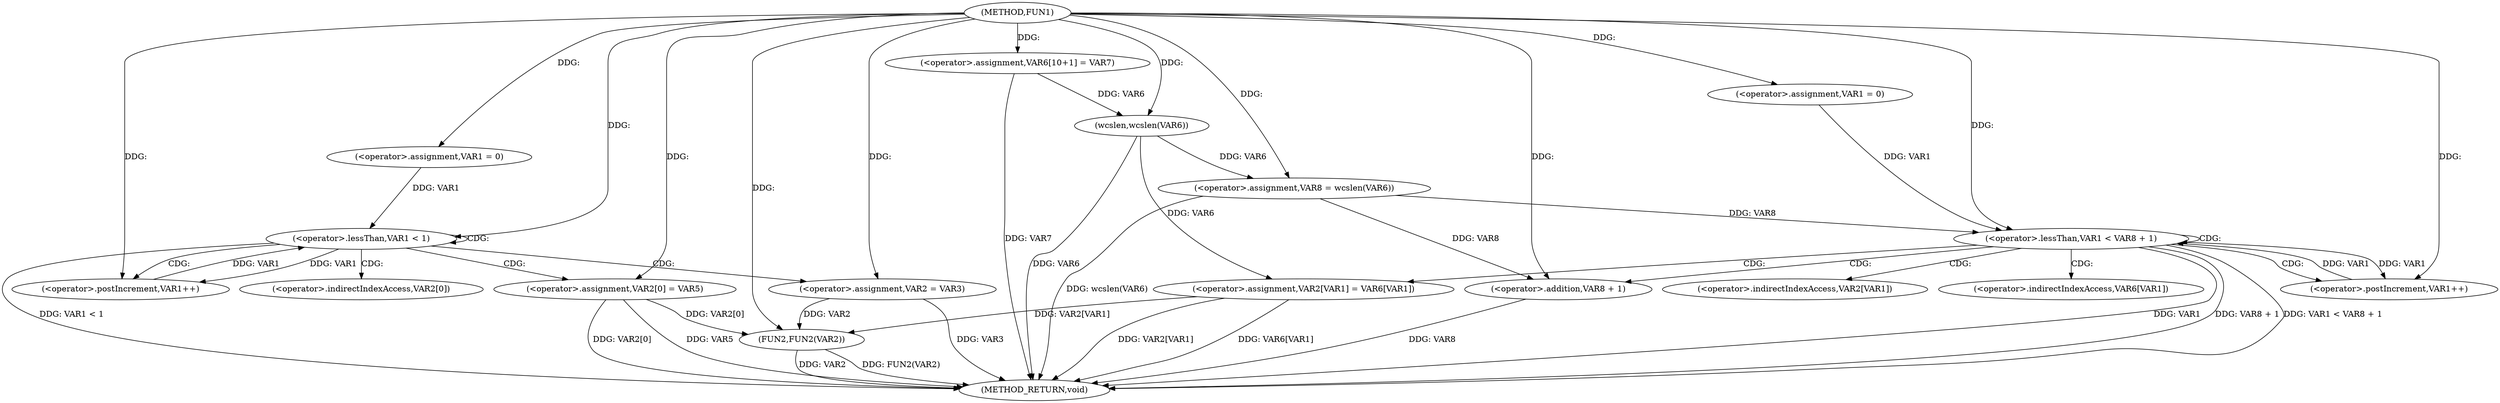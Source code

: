 digraph FUN1 {  
"1000100" [label = "(METHOD,FUN1)" ]
"1000156" [label = "(METHOD_RETURN,void)" ]
"1000107" [label = "(<operator>.assignment,VAR1 = 0)" ]
"1000110" [label = "(<operator>.lessThan,VAR1 < 1)" ]
"1000113" [label = "(<operator>.postIncrement,VAR1++)" ]
"1000116" [label = "(<operator>.assignment,VAR2 = VAR3)" ]
"1000119" [label = "(<operator>.assignment,VAR2[0] = VAR5)" ]
"1000126" [label = "(<operator>.assignment,VAR6[10+1] = VAR7)" ]
"1000131" [label = "(<operator>.assignment,VAR8 = wcslen(VAR6))" ]
"1000133" [label = "(wcslen,wcslen(VAR6))" ]
"1000136" [label = "(<operator>.assignment,VAR1 = 0)" ]
"1000139" [label = "(<operator>.lessThan,VAR1 < VAR8 + 1)" ]
"1000141" [label = "(<operator>.addition,VAR8 + 1)" ]
"1000144" [label = "(<operator>.postIncrement,VAR1++)" ]
"1000147" [label = "(<operator>.assignment,VAR2[VAR1] = VAR6[VAR1])" ]
"1000154" [label = "(FUN2,FUN2(VAR2))" ]
"1000120" [label = "(<operator>.indirectIndexAccess,VAR2[0])" ]
"1000148" [label = "(<operator>.indirectIndexAccess,VAR2[VAR1])" ]
"1000151" [label = "(<operator>.indirectIndexAccess,VAR6[VAR1])" ]
  "1000141" -> "1000156"  [ label = "DDG: VAR8"] 
  "1000147" -> "1000156"  [ label = "DDG: VAR6[VAR1]"] 
  "1000139" -> "1000156"  [ label = "DDG: VAR1"] 
  "1000147" -> "1000156"  [ label = "DDG: VAR2[VAR1]"] 
  "1000116" -> "1000156"  [ label = "DDG: VAR3"] 
  "1000131" -> "1000156"  [ label = "DDG: wcslen(VAR6)"] 
  "1000154" -> "1000156"  [ label = "DDG: FUN2(VAR2)"] 
  "1000126" -> "1000156"  [ label = "DDG: VAR7"] 
  "1000119" -> "1000156"  [ label = "DDG: VAR5"] 
  "1000139" -> "1000156"  [ label = "DDG: VAR8 + 1"] 
  "1000139" -> "1000156"  [ label = "DDG: VAR1 < VAR8 + 1"] 
  "1000154" -> "1000156"  [ label = "DDG: VAR2"] 
  "1000133" -> "1000156"  [ label = "DDG: VAR6"] 
  "1000110" -> "1000156"  [ label = "DDG: VAR1 < 1"] 
  "1000119" -> "1000156"  [ label = "DDG: VAR2[0]"] 
  "1000100" -> "1000107"  [ label = "DDG: "] 
  "1000107" -> "1000110"  [ label = "DDG: VAR1"] 
  "1000113" -> "1000110"  [ label = "DDG: VAR1"] 
  "1000100" -> "1000110"  [ label = "DDG: "] 
  "1000110" -> "1000113"  [ label = "DDG: VAR1"] 
  "1000100" -> "1000113"  [ label = "DDG: "] 
  "1000100" -> "1000116"  [ label = "DDG: "] 
  "1000100" -> "1000119"  [ label = "DDG: "] 
  "1000100" -> "1000126"  [ label = "DDG: "] 
  "1000133" -> "1000131"  [ label = "DDG: VAR6"] 
  "1000100" -> "1000131"  [ label = "DDG: "] 
  "1000126" -> "1000133"  [ label = "DDG: VAR6"] 
  "1000100" -> "1000133"  [ label = "DDG: "] 
  "1000100" -> "1000136"  [ label = "DDG: "] 
  "1000144" -> "1000139"  [ label = "DDG: VAR1"] 
  "1000136" -> "1000139"  [ label = "DDG: VAR1"] 
  "1000100" -> "1000139"  [ label = "DDG: "] 
  "1000131" -> "1000139"  [ label = "DDG: VAR8"] 
  "1000131" -> "1000141"  [ label = "DDG: VAR8"] 
  "1000100" -> "1000141"  [ label = "DDG: "] 
  "1000139" -> "1000144"  [ label = "DDG: VAR1"] 
  "1000100" -> "1000144"  [ label = "DDG: "] 
  "1000133" -> "1000147"  [ label = "DDG: VAR6"] 
  "1000116" -> "1000154"  [ label = "DDG: VAR2"] 
  "1000147" -> "1000154"  [ label = "DDG: VAR2[VAR1]"] 
  "1000119" -> "1000154"  [ label = "DDG: VAR2[0]"] 
  "1000100" -> "1000154"  [ label = "DDG: "] 
  "1000110" -> "1000110"  [ label = "CDG: "] 
  "1000110" -> "1000116"  [ label = "CDG: "] 
  "1000110" -> "1000120"  [ label = "CDG: "] 
  "1000110" -> "1000113"  [ label = "CDG: "] 
  "1000110" -> "1000119"  [ label = "CDG: "] 
  "1000139" -> "1000141"  [ label = "CDG: "] 
  "1000139" -> "1000147"  [ label = "CDG: "] 
  "1000139" -> "1000151"  [ label = "CDG: "] 
  "1000139" -> "1000139"  [ label = "CDG: "] 
  "1000139" -> "1000148"  [ label = "CDG: "] 
  "1000139" -> "1000144"  [ label = "CDG: "] 
}

